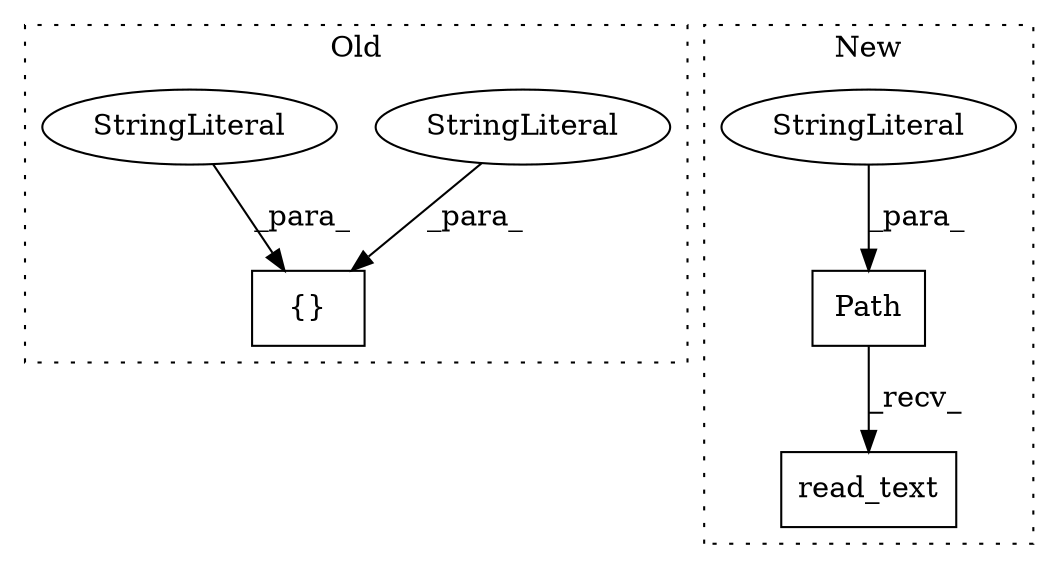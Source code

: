 digraph G {
subgraph cluster0 {
1 [label="{}" a="4" s="1110,1260" l="1,1" shape="box"];
5 [label="StringLiteral" a="45" s="1178" l="18" shape="ellipse"];
6 [label="StringLiteral" a="45" s="1157" l="20" shape="ellipse"];
label = "Old";
style="dotted";
}
subgraph cluster1 {
2 [label="read_text" a="32" s="1110" l="11" shape="box"];
3 [label="Path" a="32" s="1085,1108" l="5,1" shape="box"];
4 [label="StringLiteral" a="45" s="1090" l="18" shape="ellipse"];
label = "New";
style="dotted";
}
3 -> 2 [label="_recv_"];
4 -> 3 [label="_para_"];
5 -> 1 [label="_para_"];
6 -> 1 [label="_para_"];
}